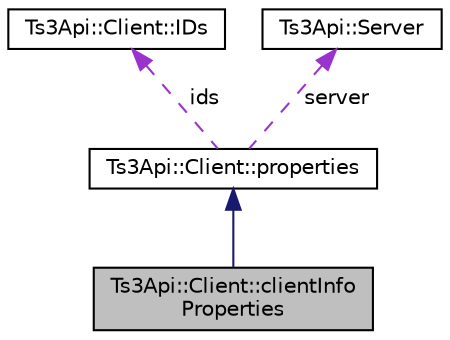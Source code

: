 digraph "Ts3Api::Client::clientInfoProperties"
{
  edge [fontname="Helvetica",fontsize="10",labelfontname="Helvetica",labelfontsize="10"];
  node [fontname="Helvetica",fontsize="10",shape=record];
  Node1 [label="Ts3Api::Client::clientInfo\lProperties",height=0.2,width=0.4,color="black", fillcolor="grey75", style="filled", fontcolor="black"];
  Node2 -> Node1 [dir="back",color="midnightblue",fontsize="10",style="solid",fontname="Helvetica"];
  Node2 [label="Ts3Api::Client::properties",height=0.2,width=0.4,color="black", fillcolor="white", style="filled",URL="$d4/d80/struct_ts3_api_1_1_client_1_1properties.html"];
  Node3 -> Node2 [dir="back",color="darkorchid3",fontsize="10",style="dashed",label=" ids" ,fontname="Helvetica"];
  Node3 [label="Ts3Api::Client::IDs",height=0.2,width=0.4,color="black", fillcolor="white", style="filled",URL="$db/d0d/struct_ts3_api_1_1_client_1_1_i_ds.html"];
  Node4 -> Node2 [dir="back",color="darkorchid3",fontsize="10",style="dashed",label=" server" ,fontname="Helvetica"];
  Node4 [label="Ts3Api::Server",height=0.2,width=0.4,color="black", fillcolor="white", style="filled",URL="$d7/d17/class_ts3_api_1_1_server.html"];
}
